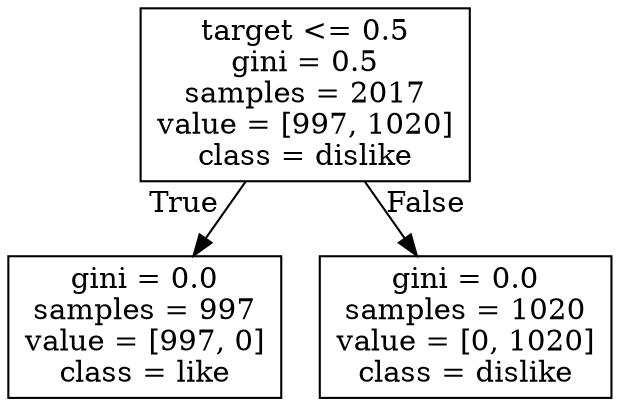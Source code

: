 digraph Tree {
node [shape=box] ;
0 [label="target <= 0.5\ngini = 0.5\nsamples = 2017\nvalue = [997, 1020]\nclass = dislike"] ;
1 [label="gini = 0.0\nsamples = 997\nvalue = [997, 0]\nclass = like"] ;
0 -> 1 [labeldistance=2.5, labelangle=45, headlabel="True"] ;
2 [label="gini = 0.0\nsamples = 1020\nvalue = [0, 1020]\nclass = dislike"] ;
0 -> 2 [labeldistance=2.5, labelangle=-45, headlabel="False"] ;
}